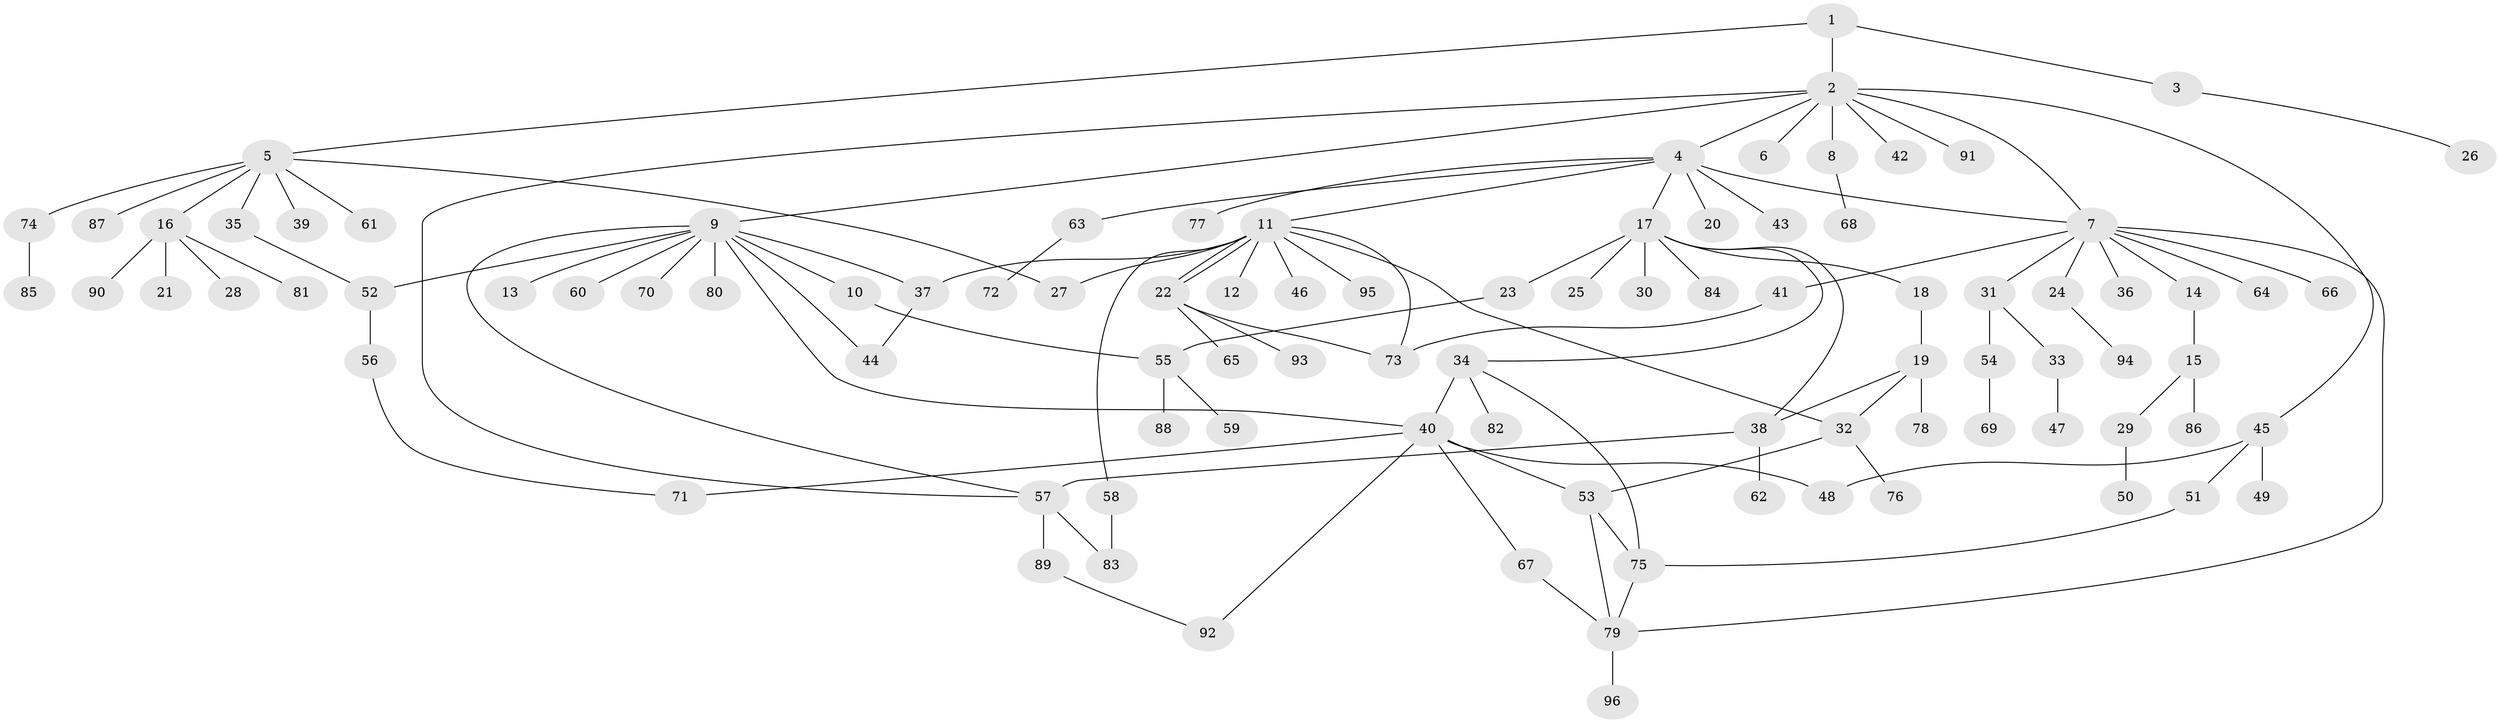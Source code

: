 // Generated by graph-tools (version 1.1) at 2025/01/03/09/25 03:01:47]
// undirected, 96 vertices, 119 edges
graph export_dot {
graph [start="1"]
  node [color=gray90,style=filled];
  1;
  2;
  3;
  4;
  5;
  6;
  7;
  8;
  9;
  10;
  11;
  12;
  13;
  14;
  15;
  16;
  17;
  18;
  19;
  20;
  21;
  22;
  23;
  24;
  25;
  26;
  27;
  28;
  29;
  30;
  31;
  32;
  33;
  34;
  35;
  36;
  37;
  38;
  39;
  40;
  41;
  42;
  43;
  44;
  45;
  46;
  47;
  48;
  49;
  50;
  51;
  52;
  53;
  54;
  55;
  56;
  57;
  58;
  59;
  60;
  61;
  62;
  63;
  64;
  65;
  66;
  67;
  68;
  69;
  70;
  71;
  72;
  73;
  74;
  75;
  76;
  77;
  78;
  79;
  80;
  81;
  82;
  83;
  84;
  85;
  86;
  87;
  88;
  89;
  90;
  91;
  92;
  93;
  94;
  95;
  96;
  1 -- 2;
  1 -- 3;
  1 -- 5;
  2 -- 4;
  2 -- 6;
  2 -- 7;
  2 -- 8;
  2 -- 9;
  2 -- 42;
  2 -- 45;
  2 -- 57;
  2 -- 91;
  3 -- 26;
  4 -- 7;
  4 -- 11;
  4 -- 17;
  4 -- 20;
  4 -- 43;
  4 -- 63;
  4 -- 77;
  5 -- 16;
  5 -- 27;
  5 -- 35;
  5 -- 39;
  5 -- 61;
  5 -- 74;
  5 -- 87;
  7 -- 14;
  7 -- 24;
  7 -- 31;
  7 -- 36;
  7 -- 41;
  7 -- 64;
  7 -- 66;
  7 -- 79;
  8 -- 68;
  9 -- 10;
  9 -- 13;
  9 -- 37;
  9 -- 40;
  9 -- 44;
  9 -- 52;
  9 -- 57;
  9 -- 60;
  9 -- 70;
  9 -- 80;
  10 -- 55;
  11 -- 12;
  11 -- 22;
  11 -- 22;
  11 -- 27;
  11 -- 32;
  11 -- 37;
  11 -- 46;
  11 -- 58;
  11 -- 73;
  11 -- 95;
  14 -- 15;
  15 -- 29;
  15 -- 86;
  16 -- 21;
  16 -- 28;
  16 -- 81;
  16 -- 90;
  17 -- 18;
  17 -- 23;
  17 -- 25;
  17 -- 30;
  17 -- 34;
  17 -- 38;
  17 -- 84;
  18 -- 19;
  19 -- 32;
  19 -- 38;
  19 -- 78;
  22 -- 65;
  22 -- 73;
  22 -- 93;
  23 -- 55;
  24 -- 94;
  29 -- 50;
  31 -- 33;
  31 -- 54;
  32 -- 53;
  32 -- 76;
  33 -- 47;
  34 -- 40;
  34 -- 75;
  34 -- 82;
  35 -- 52;
  37 -- 44;
  38 -- 57;
  38 -- 62;
  40 -- 48;
  40 -- 53;
  40 -- 67;
  40 -- 71;
  40 -- 92;
  41 -- 73;
  45 -- 48;
  45 -- 49;
  45 -- 51;
  51 -- 75;
  52 -- 56;
  53 -- 75;
  53 -- 79;
  54 -- 69;
  55 -- 59;
  55 -- 88;
  56 -- 71;
  57 -- 83;
  57 -- 89;
  58 -- 83;
  63 -- 72;
  67 -- 79;
  74 -- 85;
  75 -- 79;
  79 -- 96;
  89 -- 92;
}
